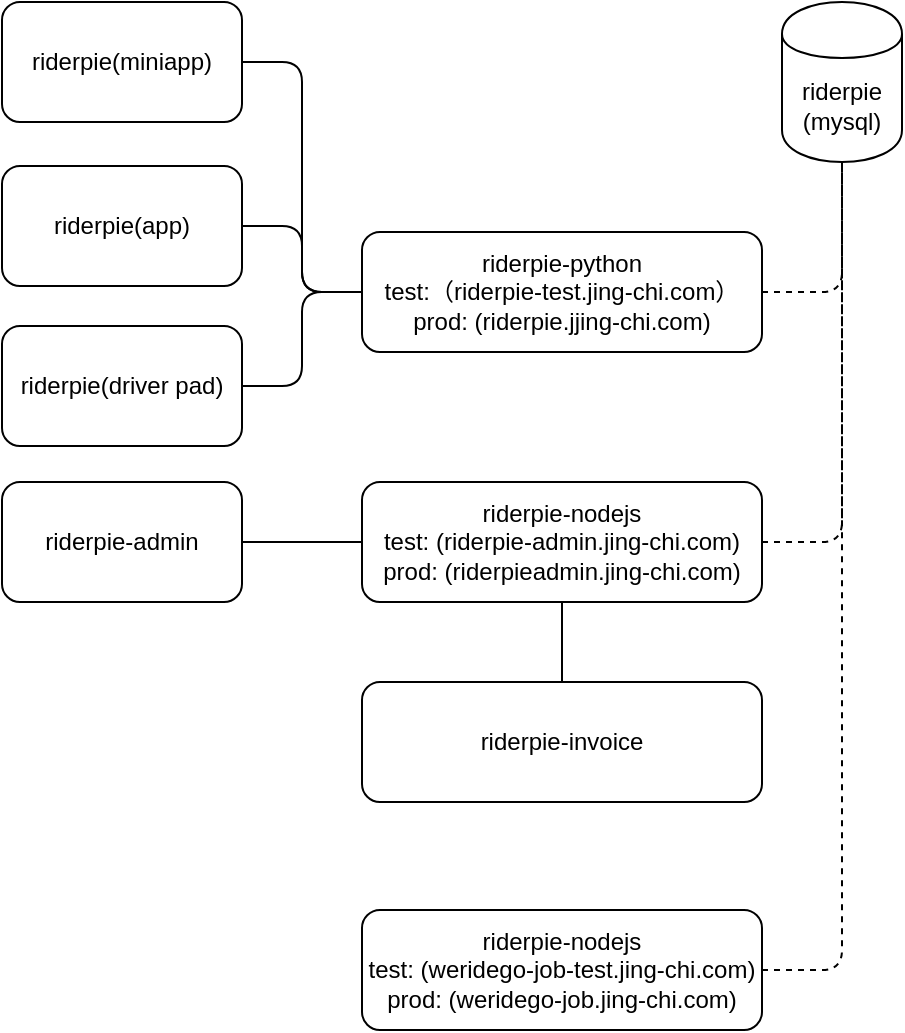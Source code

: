 <mxfile version="11.1.2" type="device"><diagram id="AGGtH0XZxlLZ94i6hF3k" name="Page-1"><mxGraphModel dx="2066" dy="1133" grid="1" gridSize="10" guides="1" tooltips="1" connect="1" arrows="1" fold="1" page="1" pageScale="1" pageWidth="827" pageHeight="1169" math="0" shadow="0"><root><mxCell id="0"/><mxCell id="1" parent="0"/><mxCell id="-e6LdpUgOCDqiOmvtYIr-2" value="riderpie(miniapp)" style="rounded=1;whiteSpace=wrap;html=1;" parent="1" vertex="1"><mxGeometry x="60" y="100" width="120" height="60" as="geometry"/></mxCell><mxCell id="-e6LdpUgOCDqiOmvtYIr-3" value="riderpie(app)" style="rounded=1;whiteSpace=wrap;html=1;" parent="1" vertex="1"><mxGeometry x="60" y="182" width="120" height="60" as="geometry"/></mxCell><mxCell id="-e6LdpUgOCDqiOmvtYIr-4" value="riderpie-python&lt;br&gt;test:（riderpie-test.jing-chi.com）&lt;br&gt;prod: (riderpie.jjing-chi.com)&lt;br&gt;" style="rounded=1;whiteSpace=wrap;html=1;" parent="1" vertex="1"><mxGeometry x="240" y="215" width="200" height="60" as="geometry"/></mxCell><mxCell id="-e6LdpUgOCDqiOmvtYIr-5" value="riderpie-nodejs&lt;br&gt;test: (riderpie-admin.jing-chi.com)&lt;br&gt;prod: (riderpieadmin.jing-chi.com)&lt;br&gt;" style="rounded=1;whiteSpace=wrap;html=1;" parent="1" vertex="1"><mxGeometry x="240" y="340" width="200" height="60" as="geometry"/></mxCell><mxCell id="-e6LdpUgOCDqiOmvtYIr-6" value="riderpie-admin" style="rounded=1;whiteSpace=wrap;html=1;" parent="1" vertex="1"><mxGeometry x="60" y="340" width="120" height="60" as="geometry"/></mxCell><mxCell id="-e6LdpUgOCDqiOmvtYIr-12" value="riderpie&lt;br&gt;(mysql)&lt;br&gt;" style="shape=cylinder;whiteSpace=wrap;html=1;boundedLbl=1;backgroundOutline=1;" parent="1" vertex="1"><mxGeometry x="450" y="100" width="60" height="80" as="geometry"/></mxCell><mxCell id="-e6LdpUgOCDqiOmvtYIr-13" value="" style="endArrow=none;dashed=1;html=1;exitX=1;exitY=0.5;exitDx=0;exitDy=0;entryX=0.5;entryY=1;entryDx=0;entryDy=0;edgeStyle=orthogonalEdgeStyle;" parent="1" source="-e6LdpUgOCDqiOmvtYIr-4" target="-e6LdpUgOCDqiOmvtYIr-12" edge="1"><mxGeometry width="50" height="50" relative="1" as="geometry"><mxPoint x="500" y="300" as="sourcePoint"/><mxPoint x="550" y="250" as="targetPoint"/></mxGeometry></mxCell><mxCell id="-e6LdpUgOCDqiOmvtYIr-14" value="" style="endArrow=none;dashed=1;html=1;exitX=1;exitY=0.5;exitDx=0;exitDy=0;entryX=0.5;entryY=1;entryDx=0;entryDy=0;edgeStyle=orthogonalEdgeStyle;" parent="1" source="-e6LdpUgOCDqiOmvtYIr-5" target="-e6LdpUgOCDqiOmvtYIr-12" edge="1"><mxGeometry width="50" height="50" relative="1" as="geometry"><mxPoint x="450" y="450" as="sourcePoint"/><mxPoint x="500" y="400" as="targetPoint"/></mxGeometry></mxCell><mxCell id="K7C8yY84FGc0lw8JMy6x-2" value="riderpie(driver pad)" style="rounded=1;whiteSpace=wrap;html=1;" parent="1" vertex="1"><mxGeometry x="60" y="262" width="120" height="60" as="geometry"/></mxCell><mxCell id="K7C8yY84FGc0lw8JMy6x-3" value="" style="endArrow=none;html=1;exitX=1;exitY=0.5;exitDx=0;exitDy=0;entryX=0;entryY=0.5;entryDx=0;entryDy=0;edgeStyle=orthogonalEdgeStyle;" parent="1" source="-e6LdpUgOCDqiOmvtYIr-2" target="-e6LdpUgOCDqiOmvtYIr-4" edge="1"><mxGeometry width="50" height="50" relative="1" as="geometry"><mxPoint x="270" y="160" as="sourcePoint"/><mxPoint x="320" y="110" as="targetPoint"/></mxGeometry></mxCell><mxCell id="K7C8yY84FGc0lw8JMy6x-4" value="" style="endArrow=none;html=1;entryX=0;entryY=0.5;entryDx=0;entryDy=0;exitX=1;exitY=0.5;exitDx=0;exitDy=0;edgeStyle=orthogonalEdgeStyle;" parent="1" source="-e6LdpUgOCDqiOmvtYIr-3" target="-e6LdpUgOCDqiOmvtYIr-4" edge="1"><mxGeometry width="50" height="50" relative="1" as="geometry"><mxPoint x="130" y="460" as="sourcePoint"/><mxPoint x="180" y="410" as="targetPoint"/></mxGeometry></mxCell><mxCell id="K7C8yY84FGc0lw8JMy6x-5" value="" style="endArrow=none;html=1;entryX=0;entryY=0.5;entryDx=0;entryDy=0;exitX=1;exitY=0.5;exitDx=0;exitDy=0;edgeStyle=orthogonalEdgeStyle;" parent="1" source="K7C8yY84FGc0lw8JMy6x-2" target="-e6LdpUgOCDqiOmvtYIr-4" edge="1"><mxGeometry width="50" height="50" relative="1" as="geometry"><mxPoint x="140" y="420" as="sourcePoint"/><mxPoint x="190" y="370" as="targetPoint"/></mxGeometry></mxCell><mxCell id="K7C8yY84FGc0lw8JMy6x-6" value="" style="endArrow=none;html=1;entryX=0;entryY=0.5;entryDx=0;entryDy=0;exitX=1;exitY=0.5;exitDx=0;exitDy=0;" parent="1" source="-e6LdpUgOCDqiOmvtYIr-6" target="-e6LdpUgOCDqiOmvtYIr-5" edge="1"><mxGeometry width="50" height="50" relative="1" as="geometry"><mxPoint x="190" y="530" as="sourcePoint"/><mxPoint x="240" y="480" as="targetPoint"/></mxGeometry></mxCell><mxCell id="K7C8yY84FGc0lw8JMy6x-7" value="riderpie-invoice" style="rounded=1;whiteSpace=wrap;html=1;" parent="1" vertex="1"><mxGeometry x="240" y="440" width="200" height="60" as="geometry"/></mxCell><mxCell id="K7C8yY84FGc0lw8JMy6x-8" value="" style="endArrow=none;html=1;entryX=0.5;entryY=1;entryDx=0;entryDy=0;exitX=0.5;exitY=0;exitDx=0;exitDy=0;" parent="1" source="K7C8yY84FGc0lw8JMy6x-7" target="-e6LdpUgOCDqiOmvtYIr-5" edge="1"><mxGeometry width="50" height="50" relative="1" as="geometry"><mxPoint x="560" y="550" as="sourcePoint"/><mxPoint x="610" y="500" as="targetPoint"/></mxGeometry></mxCell><mxCell id="MnVz8HubMH5r4m9i-WNX-1" value="riderpie-nodejs&lt;br&gt;test: (weridego-job-test.jing-chi.com)&lt;br&gt;prod: (weridego-job.jing-chi.com)" style="rounded=1;whiteSpace=wrap;html=1;" vertex="1" parent="1"><mxGeometry x="240" y="554" width="200" height="60" as="geometry"/></mxCell><mxCell id="MnVz8HubMH5r4m9i-WNX-2" value="" style="endArrow=none;dashed=1;html=1;entryX=0.5;entryY=1;entryDx=0;entryDy=0;exitX=1;exitY=0.5;exitDx=0;exitDy=0;edgeStyle=orthogonalEdgeStyle;" edge="1" parent="1" source="MnVz8HubMH5r4m9i-WNX-1" target="-e6LdpUgOCDqiOmvtYIr-12"><mxGeometry width="50" height="50" relative="1" as="geometry"><mxPoint x="530" y="690" as="sourcePoint"/><mxPoint x="580" y="640" as="targetPoint"/></mxGeometry></mxCell></root></mxGraphModel></diagram></mxfile>